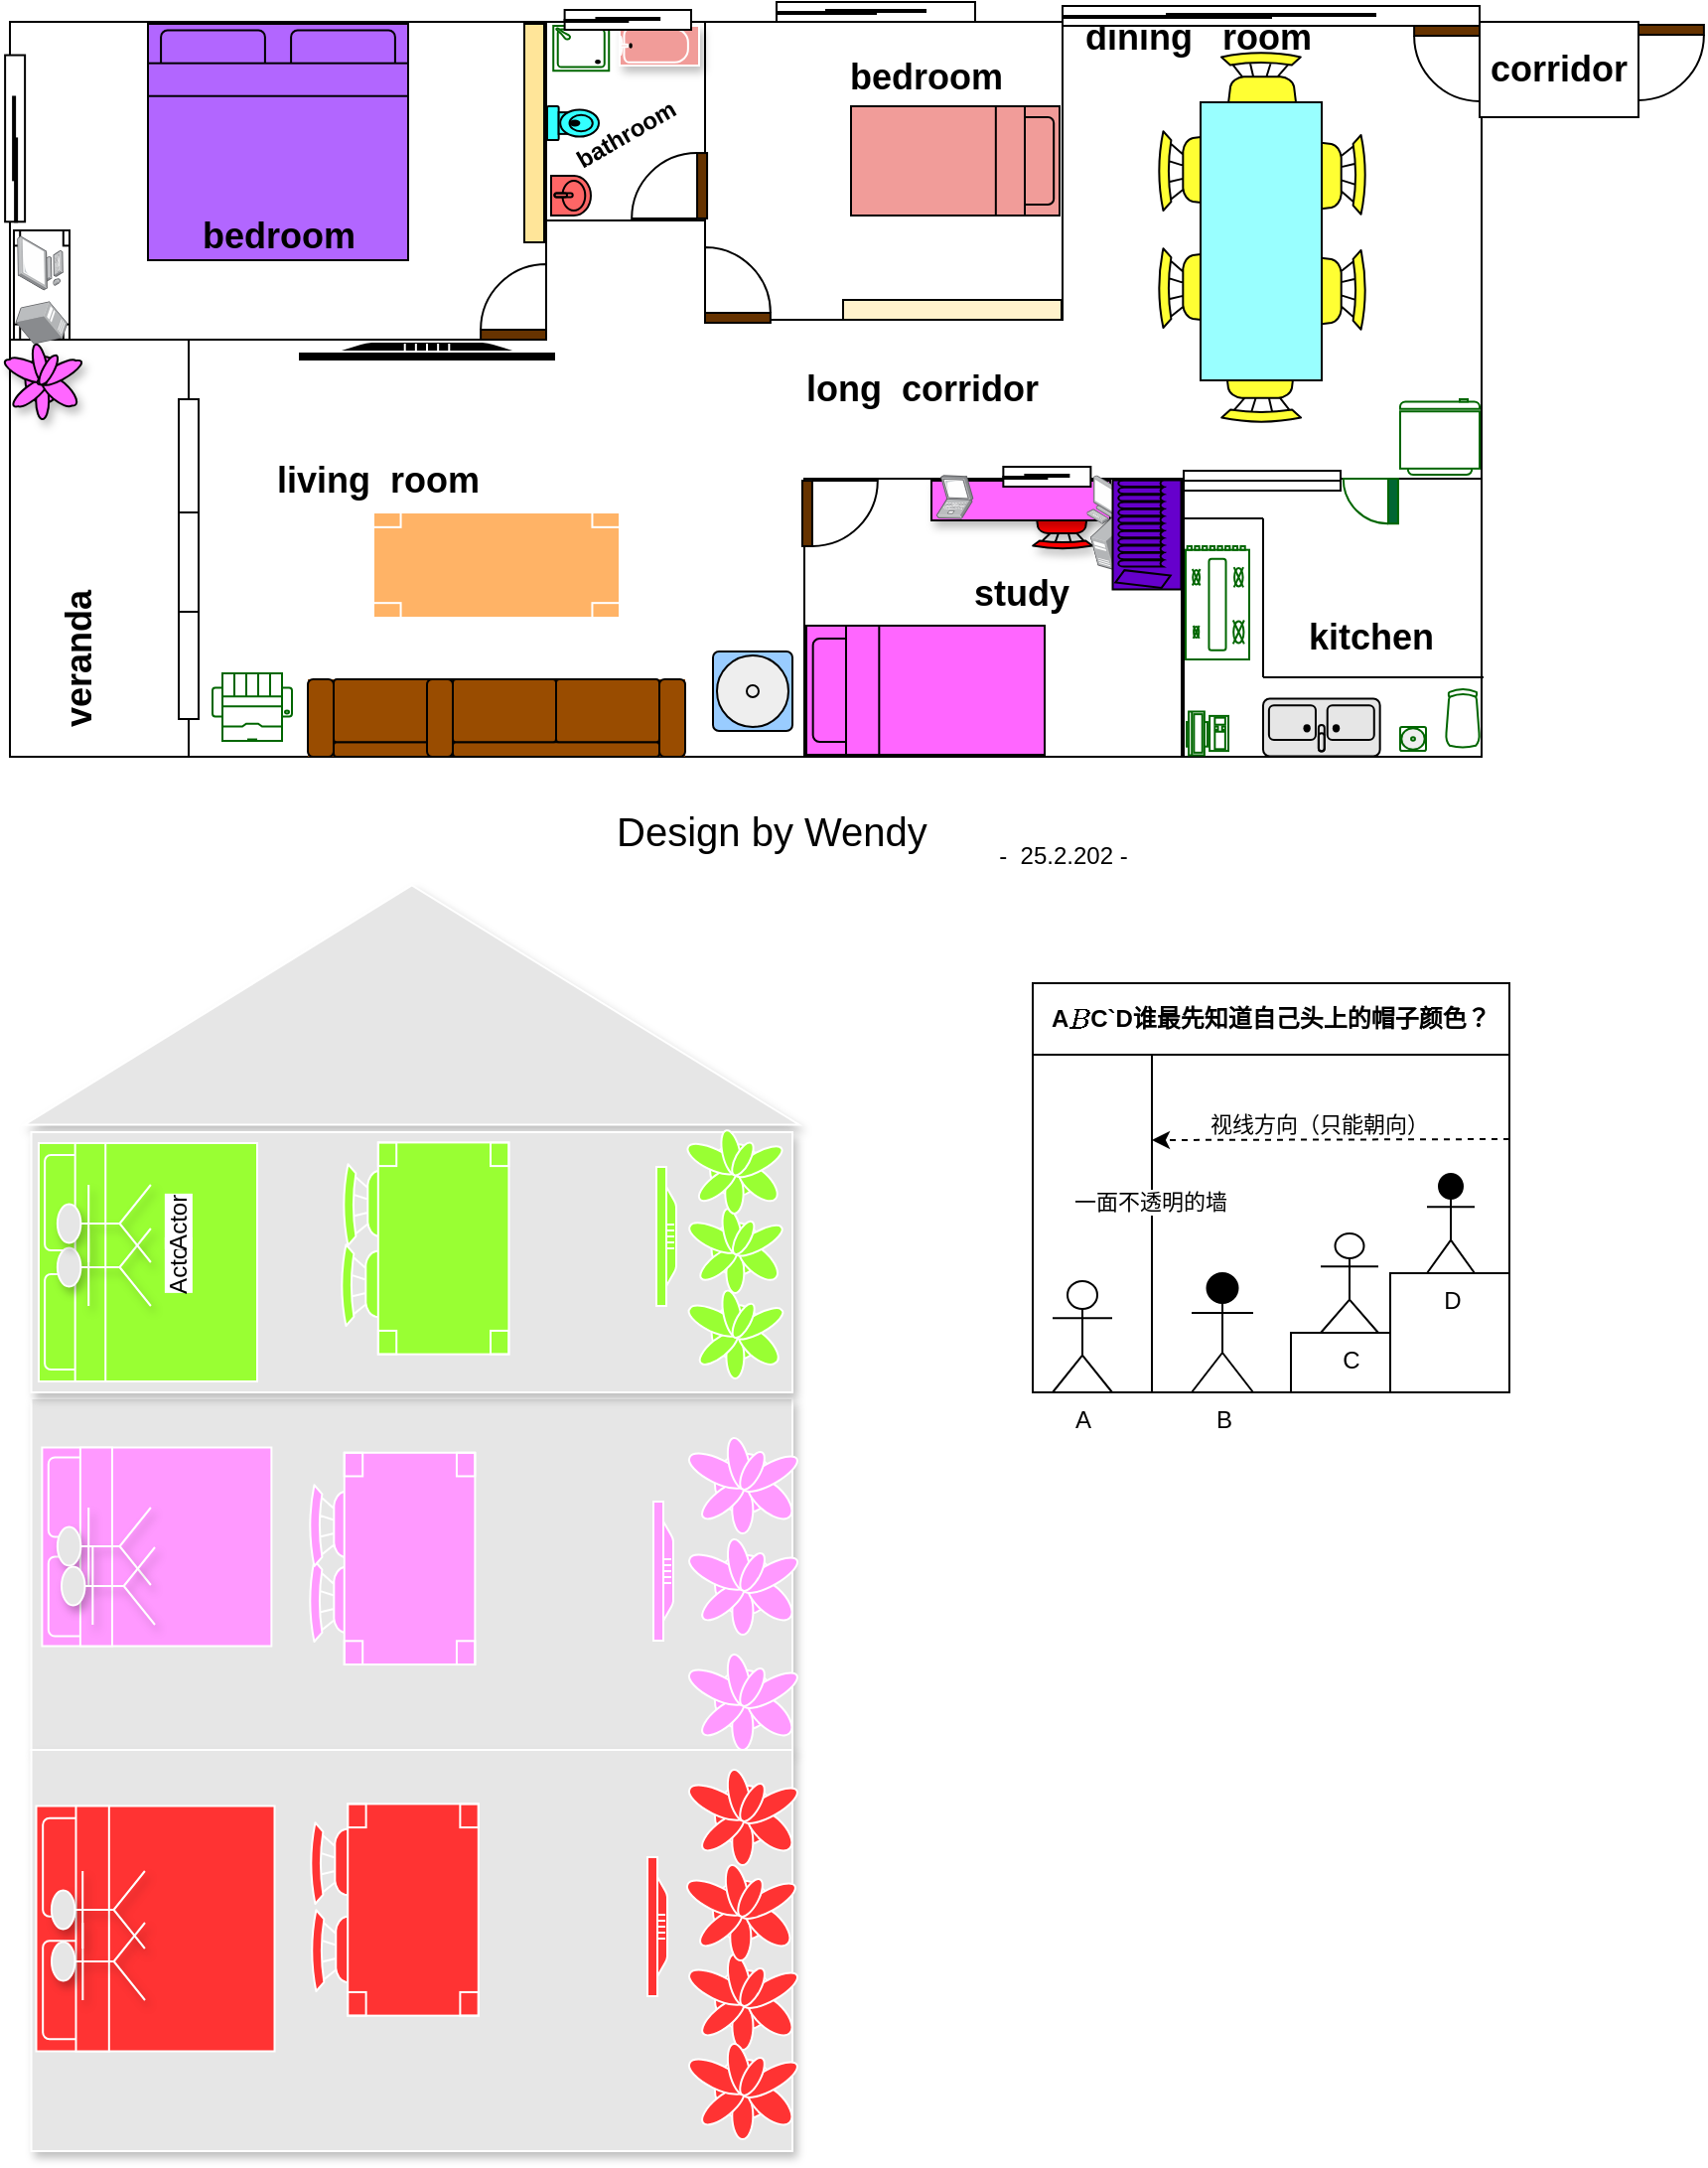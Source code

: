 <mxfile version="13.8.0" type="github">
  <diagram id="pnRXbSAsWbdZZA9hHzEn" name="Page-1">
    <mxGraphModel dx="1422" dy="772" grid="1" gridSize="10" guides="1" tooltips="1" connect="1" arrows="1" fold="1" page="1" pageScale="1" pageWidth="827" pageHeight="1169" math="0" shadow="0">
      <root>
        <mxCell id="0" />
        <mxCell id="1" parent="0" />
        <mxCell id="Aeb1J4XX-xa-QJd8k3CI-2" value="" style="rounded=0;whiteSpace=wrap;html=1;" parent="1" vertex="1">
          <mxGeometry x="41" y="60" width="740" height="370" as="geometry" />
        </mxCell>
        <mxCell id="Aeb1J4XX-xa-QJd8k3CI-3" value="" style="rounded=0;whiteSpace=wrap;html=1;" parent="1" vertex="1">
          <mxGeometry x="40" y="60" width="90" height="370" as="geometry" />
        </mxCell>
        <mxCell id="Aeb1J4XX-xa-QJd8k3CI-4" value="" style="rounded=0;whiteSpace=wrap;html=1;" parent="1" vertex="1">
          <mxGeometry x="125" y="250" width="10" height="161" as="geometry" />
        </mxCell>
        <mxCell id="Aeb1J4XX-xa-QJd8k3CI-7" value="" style="rounded=0;whiteSpace=wrap;html=1;" parent="1" vertex="1">
          <mxGeometry x="125" y="307" width="10" height="50" as="geometry" />
        </mxCell>
        <mxCell id="Aeb1J4XX-xa-QJd8k3CI-9" value="" style="rounded=0;whiteSpace=wrap;html=1;" parent="1" vertex="1">
          <mxGeometry x="40" y="60" width="270" height="160" as="geometry" />
        </mxCell>
        <mxCell id="Aeb1J4XX-xa-QJd8k3CI-10" value="" style="rounded=0;whiteSpace=wrap;html=1;" parent="1" vertex="1">
          <mxGeometry x="390" y="60" width="180" height="150" as="geometry" />
        </mxCell>
        <mxCell id="Aeb1J4XX-xa-QJd8k3CI-11" value="" style="rounded=0;whiteSpace=wrap;html=1;" parent="1" vertex="1">
          <mxGeometry x="310" y="60" width="80" height="100" as="geometry" />
        </mxCell>
        <mxCell id="Aeb1J4XX-xa-QJd8k3CI-18" value="&lt;font style=&quot;font-size: 18px&quot;&gt;&lt;b&gt;corridor&lt;/b&gt;&lt;/font&gt;" style="rounded=0;whiteSpace=wrap;html=1;" parent="1" vertex="1">
          <mxGeometry x="780" y="60" width="80" height="48" as="geometry" />
        </mxCell>
        <mxCell id="Aeb1J4XX-xa-QJd8k3CI-20" value="" style="rounded=0;whiteSpace=wrap;html=1;" parent="1" vertex="1">
          <mxGeometry x="631" y="290" width="150" height="140" as="geometry" />
        </mxCell>
        <mxCell id="Aeb1J4XX-xa-QJd8k3CI-21" value="" style="rounded=0;whiteSpace=wrap;html=1;" parent="1" vertex="1">
          <mxGeometry x="440" y="290" width="190" height="140" as="geometry" />
        </mxCell>
        <mxCell id="Aeb1J4XX-xa-QJd8k3CI-23" value="" style="verticalLabelPosition=bottom;html=1;verticalAlign=top;align=center;shape=mxgraph.floorplan.chair;shadow=0;fillColor=#FFFF33;" parent="1" vertex="1">
          <mxGeometry x="650" y="75" width="40" height="52" as="geometry" />
        </mxCell>
        <mxCell id="Aeb1J4XX-xa-QJd8k3CI-24" value="" style="verticalLabelPosition=bottom;html=1;verticalAlign=top;align=center;shape=mxgraph.floorplan.chair;shadow=0;direction=west;rotation=90;fillColor=#FFFF33;" parent="1" vertex="1">
          <mxGeometry x="624" y="168" width="40" height="52" as="geometry" />
        </mxCell>
        <mxCell id="Aeb1J4XX-xa-QJd8k3CI-25" value="" style="verticalLabelPosition=bottom;html=1;verticalAlign=top;align=center;shape=mxgraph.floorplan.chair;shadow=0;direction=north;fillColor=#FFFF33;" parent="1" vertex="1">
          <mxGeometry x="618" y="115" width="52" height="40" as="geometry" />
        </mxCell>
        <mxCell id="Aeb1J4XX-xa-QJd8k3CI-26" value="" style="verticalLabelPosition=bottom;html=1;verticalAlign=top;align=center;shape=mxgraph.floorplan.chair;shadow=0;direction=south;fillColor=#FFFF33;" parent="1" vertex="1">
          <mxGeometry x="671" y="175" width="52" height="40" as="geometry" />
        </mxCell>
        <mxCell id="Aeb1J4XX-xa-QJd8k3CI-27" value="" style="verticalLabelPosition=bottom;html=1;verticalAlign=top;align=center;shape=mxgraph.floorplan.chair;shadow=0;rotation=90;fillColor=#FFFF33;" parent="1" vertex="1">
          <mxGeometry x="677" y="111" width="40" height="52" as="geometry" />
        </mxCell>
        <mxCell id="Aeb1J4XX-xa-QJd8k3CI-28" value="" style="verticalLabelPosition=bottom;html=1;verticalAlign=top;align=center;shape=mxgraph.floorplan.chair;shadow=0;direction=west;fillColor=#FFFF33;" parent="1" vertex="1">
          <mxGeometry x="650" y="210" width="40" height="52" as="geometry" />
        </mxCell>
        <mxCell id="Aeb1J4XX-xa-QJd8k3CI-29" value="" style="shape=rect;shadow=0;rotation=90;fillColor=#99FFFF;" parent="1" vertex="1">
          <mxGeometry x="600" y="140" width="140" height="61" as="geometry" />
        </mxCell>
        <mxCell id="Aeb1J4XX-xa-QJd8k3CI-32" value="" style="verticalLabelPosition=bottom;html=1;verticalAlign=top;align=center;shape=mxgraph.floorplan.doorLeft;aspect=fixed;rotation=-180;fillColor=#663300;" parent="1" vertex="1">
          <mxGeometry x="277.06" y="185" width="32.94" height="35" as="geometry" />
        </mxCell>
        <mxCell id="Aeb1J4XX-xa-QJd8k3CI-33" value="" style="verticalLabelPosition=bottom;html=1;verticalAlign=top;align=center;shape=mxgraph.floorplan.doorLeft;aspect=fixed;rotation=-180;flipH=1;fillColor=#663300;" parent="1" vertex="1">
          <mxGeometry x="390" y="176.5" width="32.94" height="35" as="geometry" />
        </mxCell>
        <mxCell id="Aeb1J4XX-xa-QJd8k3CI-34" value="" style="verticalLabelPosition=bottom;html=1;verticalAlign=top;align=center;shape=mxgraph.floorplan.doorLeft;aspect=fixed;rotation=-90;flipH=0;flipV=1;fillColor=#663300;" parent="1" vertex="1">
          <mxGeometry x="357.06" y="125" width="32.94" height="35" as="geometry" />
        </mxCell>
        <mxCell id="Aeb1J4XX-xa-QJd8k3CI-36" value="" style="verticalLabelPosition=bottom;html=1;verticalAlign=top;align=center;shape=mxgraph.floorplan.sink_1;rotation=-90;fillColor=#FF6666;" parent="1" vertex="1">
          <mxGeometry x="312.5" y="137.5" width="20" height="20" as="geometry" />
        </mxCell>
        <mxCell id="Aeb1J4XX-xa-QJd8k3CI-37" value="" style="verticalLabelPosition=bottom;html=1;verticalAlign=top;align=center;shape=mxgraph.floorplan.toilet;rotation=-90;fillColor=#33FFFF;" parent="1" vertex="1">
          <mxGeometry x="315" y="98" width="17" height="26" as="geometry" />
        </mxCell>
        <mxCell id="Aeb1J4XX-xa-QJd8k3CI-38" value="" style="verticalLabelPosition=bottom;html=1;verticalAlign=top;align=center;shape=mxgraph.floorplan.doorLeft;aspect=fixed;rotation=90;flipH=0;flipV=1;fillColor=#663300;" parent="1" vertex="1">
          <mxGeometry x="440" y="290" width="32.94" height="35" as="geometry" />
        </mxCell>
        <mxCell id="Aeb1J4XX-xa-QJd8k3CI-39" value="" style="verticalLabelPosition=bottom;html=1;verticalAlign=top;align=center;shape=mxgraph.floorplan.bed_single;rotation=-90;fillColor=#FF66FF;" parent="1" vertex="1">
          <mxGeometry x="468.5" y="336.5" width="65" height="120" as="geometry" />
        </mxCell>
        <mxCell id="Aeb1J4XX-xa-QJd8k3CI-40" value="" style="verticalLabelPosition=bottom;html=1;verticalAlign=top;align=center;shape=mxgraph.floorplan.doorLeft;aspect=fixed;rotation=0;flipH=1;fillColor=#663300;" parent="1" vertex="1">
          <mxGeometry x="747.06" y="62" width="32.94" height="35" as="geometry" />
        </mxCell>
        <mxCell id="Aeb1J4XX-xa-QJd8k3CI-41" value="" style="verticalLabelPosition=bottom;html=1;verticalAlign=top;align=center;shape=mxgraph.floorplan.doorLeft;aspect=fixed;rotation=0;flipH=0;flipV=0;fillColor=#663300;" parent="1" vertex="1">
          <mxGeometry x="860" y="61.5" width="32.94" height="35" as="geometry" />
        </mxCell>
        <mxCell id="Aeb1J4XX-xa-QJd8k3CI-54" value="" style="group;fillColor=#994C00;" parent="1" vertex="1" connectable="0">
          <mxGeometry x="190" y="391" width="190" height="39" as="geometry" />
        </mxCell>
        <mxCell id="Aeb1J4XX-xa-QJd8k3CI-45" value="" style="verticalLabelPosition=bottom;html=1;verticalAlign=top;align=center;shape=mxgraph.floorplan.couch;rotation=-180;fillColor=#994C00;" parent="Aeb1J4XX-xa-QJd8k3CI-54" vertex="1">
          <mxGeometry width="130" height="39" as="geometry" />
        </mxCell>
        <mxCell id="Aeb1J4XX-xa-QJd8k3CI-46" value="" style="verticalLabelPosition=bottom;html=1;verticalAlign=top;align=center;shape=mxgraph.floorplan.couch;rotation=-180;fillColor=#994C00;" parent="Aeb1J4XX-xa-QJd8k3CI-54" vertex="1">
          <mxGeometry x="60" width="130" height="39" as="geometry" />
        </mxCell>
        <mxCell id="Aeb1J4XX-xa-QJd8k3CI-57" value="" style="verticalLabelPosition=bottom;html=1;verticalAlign=top;align=center;shape=mxgraph.floorplan.bed_double;fillColor=#B266FF;" parent="1" vertex="1">
          <mxGeometry x="109.5" y="61" width="131" height="119" as="geometry" />
        </mxCell>
        <mxCell id="Aeb1J4XX-xa-QJd8k3CI-58" value="" style="verticalLabelPosition=bottom;html=1;verticalAlign=top;align=center;shape=mxgraph.floorplan.wall;fillColor=#FFE599;direction=south;" parent="1" vertex="1">
          <mxGeometry x="275" y="61" width="58" height="110" as="geometry" />
        </mxCell>
        <mxCell id="Aeb1J4XX-xa-QJd8k3CI-60" value="" style="verticalLabelPosition=bottom;html=1;verticalAlign=top;align=center;shape=mxgraph.floorplan.water_cooler;fillColor=#99CCFF;" parent="1" vertex="1">
          <mxGeometry x="394" y="377" width="40" height="40" as="geometry" />
        </mxCell>
        <mxCell id="Aeb1J4XX-xa-QJd8k3CI-61" value="" style="verticalLabelPosition=bottom;html=1;verticalAlign=top;align=center;shape=mxgraph.floorplan.sink_double;rotation=-180;fillColor=#E6E6E6;" parent="1" vertex="1">
          <mxGeometry x="671" y="400.75" width="58.83" height="29" as="geometry" />
        </mxCell>
        <mxCell id="Aeb1J4XX-xa-QJd8k3CI-65" value="" style="verticalLabelPosition=bottom;html=1;verticalAlign=top;align=center;shape=mxgraph.floorplan.chair;shadow=1;direction=west;rotation=0;fillColor=#FF0000;" parent="1" vertex="1">
          <mxGeometry x="555" y="292.5" width="30" height="33" as="geometry" />
        </mxCell>
        <mxCell id="Aeb1J4XX-xa-QJd8k3CI-62" value="" style="rounded=0;whiteSpace=wrap;html=1;shadow=1;fillColor=#FF66FF;" parent="1" vertex="1">
          <mxGeometry x="504" y="291" width="90" height="20" as="geometry" />
        </mxCell>
        <mxCell id="Aeb1J4XX-xa-QJd8k3CI-66" value="" style="verticalLabelPosition=bottom;html=1;verticalAlign=top;align=center;shape=mxgraph.floorplan.bed_single;rotation=90;fillColor=#F19C99;" parent="1" vertex="1">
          <mxGeometry x="488.5" y="77.5" width="55" height="105" as="geometry" />
        </mxCell>
        <mxCell id="Aeb1J4XX-xa-QJd8k3CI-68" value="&lt;font style=&quot;font-size: 18px&quot;&gt;bedroom&lt;/font&gt;" style="text;html=1;align=center;verticalAlign=middle;resizable=0;points=[];autosize=1;fontStyle=1" parent="1" vertex="1">
          <mxGeometry x="125" y="157.5" width="100" height="20" as="geometry" />
        </mxCell>
        <mxCell id="Aeb1J4XX-xa-QJd8k3CI-69" value="&lt;font style=&quot;font-size: 12px&quot;&gt;bathroom&lt;/font&gt;" style="text;html=1;align=center;verticalAlign=middle;resizable=0;points=[];autosize=1;fontStyle=1;rotation=-30;" parent="1" vertex="1">
          <mxGeometry x="315" y="107" width="70" height="20" as="geometry" />
        </mxCell>
        <mxCell id="Aeb1J4XX-xa-QJd8k3CI-70" value="&lt;font style=&quot;font-size: 18px&quot;&gt;dining&amp;nbsp; &amp;nbsp;room&lt;/font&gt;" style="text;html=1;align=center;verticalAlign=middle;resizable=0;points=[];autosize=1;fontStyle=1" parent="1" vertex="1">
          <mxGeometry x="572.5" y="57.5" width="130" height="20" as="geometry" />
        </mxCell>
        <mxCell id="Aeb1J4XX-xa-QJd8k3CI-71" value="&lt;font style=&quot;font-size: 18px&quot;&gt;living&amp;nbsp; room&lt;/font&gt;" style="text;html=1;align=center;verticalAlign=middle;resizable=0;points=[];autosize=1;fontStyle=1" parent="1" vertex="1">
          <mxGeometry x="165.44" y="281" width="120" height="20" as="geometry" />
        </mxCell>
        <mxCell id="Aeb1J4XX-xa-QJd8k3CI-72" value="&lt;font style=&quot;font-size: 18px&quot;&gt;study&lt;/font&gt;" style="text;html=1;align=center;verticalAlign=middle;resizable=0;points=[];autosize=1;fontStyle=1" parent="1" vertex="1">
          <mxGeometry x="519" y="337.5" width="60" height="20" as="geometry" />
        </mxCell>
        <mxCell id="Aeb1J4XX-xa-QJd8k3CI-73" value="&lt;font style=&quot;font-size: 18px&quot;&gt;kitchen&lt;/font&gt;" style="text;html=1;align=center;verticalAlign=middle;resizable=0;points=[];autosize=1;fontStyle=1" parent="1" vertex="1">
          <mxGeometry x="685.0" y="360" width="80" height="20" as="geometry" />
        </mxCell>
        <mxCell id="Aeb1J4XX-xa-QJd8k3CI-74" value="&lt;font style=&quot;font-size: 18px&quot;&gt;bedroom&lt;/font&gt;" style="text;html=1;align=center;verticalAlign=middle;resizable=0;points=[];autosize=1;fontStyle=1" parent="1" vertex="1">
          <mxGeometry x="451" y="78" width="100" height="20" as="geometry" />
        </mxCell>
        <mxCell id="Aeb1J4XX-xa-QJd8k3CI-77" value="&lt;font style=&quot;font-size: 18px&quot;&gt;veranda&lt;/font&gt;" style="text;html=1;align=center;verticalAlign=middle;resizable=0;points=[];autosize=1;fontStyle=1;flipV=1;flipH=1;rotation=-90;" parent="1" vertex="1">
          <mxGeometry x="30" y="371" width="90" height="20" as="geometry" />
        </mxCell>
        <mxCell id="Aeb1J4XX-xa-QJd8k3CI-79" value="&lt;b&gt;&lt;font style=&quot;font-size: 18px&quot;&gt;long&amp;nbsp; corridor&lt;/font&gt;&lt;/b&gt;" style="text;html=1;align=center;verticalAlign=middle;resizable=0;points=[];autosize=1;" parent="1" vertex="1">
          <mxGeometry x="434" y="235" width="130" height="20" as="geometry" />
        </mxCell>
        <mxCell id="Aeb1J4XX-xa-QJd8k3CI-81" value="" style="verticalLabelPosition=bottom;html=1;verticalAlign=top;align=center;shape=mxgraph.floorplan.plant;shadow=1;fillColor=#FF66FF;" parent="1" vertex="1">
          <mxGeometry x="41" y="220" width="29" height="40" as="geometry" />
        </mxCell>
        <mxCell id="Aeb1J4XX-xa-QJd8k3CI-86" value="" style="verticalLabelPosition=bottom;html=1;verticalAlign=top;align=center;shape=mxgraph.floorplan.bathtub;shadow=1;strokeColor=#FFFFFF;fillColor=#F19C99;" parent="1" vertex="1">
          <mxGeometry x="347" y="62" width="40" height="20" as="geometry" />
        </mxCell>
        <mxCell id="Aeb1J4XX-xa-QJd8k3CI-87" value="" style="verticalLabelPosition=bottom;html=1;verticalAlign=top;align=center;shape=mxgraph.floorplan.wall;fillColor=#FFF2CC;direction=south;rotation=90;" parent="1" vertex="1">
          <mxGeometry x="485.5" y="150" width="58" height="110" as="geometry" />
        </mxCell>
        <mxCell id="Aeb1J4XX-xa-QJd8k3CI-88" value="" style="triangle;whiteSpace=wrap;html=1;shadow=1;strokeColor=#FFFFFF;fillColor=#E6E6E6;rotation=-90;" parent="1" vertex="1">
          <mxGeometry x="182.13" y="360" width="120.5" height="390" as="geometry" />
        </mxCell>
        <mxCell id="Aeb1J4XX-xa-QJd8k3CI-89" value="" style="rounded=0;whiteSpace=wrap;html=1;shadow=1;strokeColor=#FFFFFF;fillColor=#E6E6E6;" parent="1" vertex="1">
          <mxGeometry x="50.75" y="753" width="383.25" height="177" as="geometry" />
        </mxCell>
        <mxCell id="Aeb1J4XX-xa-QJd8k3CI-90" value="" style="rounded=0;whiteSpace=wrap;html=1;shadow=1;strokeColor=#FFFFFF;fillColor=#E6E6E6;" parent="1" vertex="1">
          <mxGeometry x="50.75" y="930" width="383.25" height="202" as="geometry" />
        </mxCell>
        <mxCell id="Aeb1J4XX-xa-QJd8k3CI-91" value="" style="rounded=0;whiteSpace=wrap;html=1;shadow=1;strokeColor=#FFFFFF;fillColor=#E6E6E6;" parent="1" vertex="1">
          <mxGeometry x="50.75" y="619" width="383.25" height="131" as="geometry" />
        </mxCell>
        <mxCell id="Aeb1J4XX-xa-QJd8k3CI-99" value="" style="verticalLabelPosition=bottom;html=1;verticalAlign=top;align=center;shape=mxgraph.floorplan.bed_double;shadow=0;strokeColor=#FFFFFF;fillColor=#99FF33;rotation=-90;" parent="1" vertex="1">
          <mxGeometry x="49.5" y="629.5" width="120" height="110" as="geometry" />
        </mxCell>
        <mxCell id="Aeb1J4XX-xa-QJd8k3CI-93" value="Actor" style="shape=umlActor;verticalLabelPosition=bottom;labelBackgroundColor=#ffffff;verticalAlign=top;html=1;outlineConnect=0;shadow=1;strokeColor=#FFFFFF;fillColor=#E6E6E6;rotation=-90;" parent="1" vertex="1">
          <mxGeometry x="67.94" y="663.5" width="39" height="47" as="geometry" />
        </mxCell>
        <mxCell id="Aeb1J4XX-xa-QJd8k3CI-101" value="Actor" style="shape=umlActor;verticalLabelPosition=bottom;labelBackgroundColor=#ffffff;verticalAlign=top;html=1;outlineConnect=0;shadow=1;strokeColor=#FFFFFF;fillColor=#E6E6E6;rotation=-90;" parent="1" vertex="1">
          <mxGeometry x="67.94" y="641.5" width="39" height="47" as="geometry" />
        </mxCell>
        <mxCell id="Aeb1J4XX-xa-QJd8k3CI-102" value="" style="verticalLabelPosition=bottom;html=1;verticalAlign=top;align=center;shape=mxgraph.floorplan.flat_tv;shadow=0;strokeColor=#FFFFFF;fillColor=#99FF33;rotation=90;" parent="1" vertex="1">
          <mxGeometry x="335.5" y="666.5" width="70" height="10" as="geometry" />
        </mxCell>
        <mxCell id="Aeb1J4XX-xa-QJd8k3CI-103" value="" style="verticalLabelPosition=bottom;html=1;verticalAlign=top;align=center;shape=mxgraph.floorplan.plant;shadow=0;strokeColor=#FFFFFF;fillColor=#FF99FF;" parent="1" vertex="1">
          <mxGeometry x="384" y="770" width="47" height="51" as="geometry" />
        </mxCell>
        <mxCell id="Aeb1J4XX-xa-QJd8k3CI-104" value="" style="verticalLabelPosition=bottom;html=1;verticalAlign=top;align=center;shape=mxgraph.floorplan.plant;shadow=0;strokeColor=#FFFFFF;fillColor=#FF99FF;" parent="1" vertex="1">
          <mxGeometry x="384.06" y="821" width="47" height="51" as="geometry" />
        </mxCell>
        <mxCell id="Aeb1J4XX-xa-QJd8k3CI-105" value="" style="verticalLabelPosition=bottom;html=1;verticalAlign=top;align=center;shape=mxgraph.floorplan.plant;shadow=0;strokeColor=#FFFFFF;fillColor=#FF99FF;" parent="1" vertex="1">
          <mxGeometry x="384" y="879" width="47" height="51" as="geometry" />
        </mxCell>
        <mxCell id="Aeb1J4XX-xa-QJd8k3CI-108" value="" style="verticalLabelPosition=bottom;html=1;verticalAlign=top;align=center;shape=mxgraph.floorplan.bed_double;shadow=0;strokeColor=#FFFFFF;fillColor=#FF99FF;rotation=-90;" parent="1" vertex="1">
          <mxGeometry x="63.94" y="770" width="100" height="115.5" as="geometry" />
        </mxCell>
        <mxCell id="Aeb1J4XX-xa-QJd8k3CI-109" value="" style="verticalLabelPosition=bottom;html=1;verticalAlign=top;align=center;shape=mxgraph.floorplan.flat_tv;shadow=0;strokeColor=#FFFFFF;fillColor=#FF99FF;rotation=90;" parent="1" vertex="1">
          <mxGeometry x="334" y="835" width="70" height="10" as="geometry" />
        </mxCell>
        <mxCell id="Aeb1J4XX-xa-QJd8k3CI-106" value="&lt;span style=&quot;color: rgba(0 , 0 , 0 , 0) ; font-family: monospace ; font-size: 0px ; background-color: rgb(248 , 249 , 250)&quot;&gt;%3CmxGraphModel%3E%3Croot%3E%3CmxCell%20id%3D%220%22%2F%3E%3CmxCell%20id%3D%221%22%20parent%3D%220%22%2F%3E%3CmxCell%20id%3D%222%22%20value%3D%22Actor%22%20style%3D%22shape%3DumlActor%3BverticalLabelPosition%3Dbottom%3BlabelBackgroundColor%3D%23ffffff%3BverticalAlign%3Dtop%3Bhtml%3D1%3BoutlineConnect%3D0%3Bshadow%3D1%3BstrokeColor%3D%23FFFFFF%3BfillColor%3D%23E6E6E6%3Brotation%3D-90%3B%22%20vertex%3D%221%22%20parent%3D%221%22%3E%3CmxGeometry%20x%3D%22393.94%22%20y%3D%22619.5%22%20width%3D%2239%22%20height%3D%2247%22%20as%3D%22geometry%22%2F%3E%3C%2FmxCell%3E%3C%2Froot%3E%3C%2FmxGraphModel%3E&lt;/span&gt;&lt;span style=&quot;color: rgba(0 , 0 , 0 , 0) ; font-family: monospace ; font-size: 0px ; background-color: rgb(248 , 249 , 250)&quot;&gt;%3CmxGraphModel%3E%3Croot%3E%3CmxCell%20id%3D%220%22%2F%3E%3CmxCell%20id%3D%221%22%20parent%3D%220%22%2F%3E%3CmxCell%20id%3D%222%22%20value%3D%22Actor%22%20style%3D%22shape%3DumlActor%3BverticalLabelPosition%3Dbottom%3BlabelBackgroundColor%3D%23ffffff%3BverticalAlign%3Dtop%3Bhtml%3D1%3BoutlineConnect%3D0%3Bshadow%3D1%3BstrokeColor%3D%23FFFFFF%3BfillColor%3D%23E6E6E6%3Brotation%3D-90%3B%22%20vertex%3D%221%22%20parent%3D%221%22%3E%3CmxGeometry%20x%3D%22393.94%22%20y%3D%22619.5%22%20width%3D%2239%22%20height%3D%2247%22%20as%3D%22geometry%22%2F%3E%3C%2FmxCell%3E%3C%2Froot%3E%3C%2FmxGraphModel%3E&lt;/span&gt;&lt;span style=&quot;color: rgba(0 , 0 , 0 , 0) ; font-family: monospace ; font-size: 0px ; background-color: rgb(248 , 249 , 250)&quot;&gt;%3CmxGraphModel%3E%3Croot%3E%3CmxCell%20id%3D%220%22%2F%3E%3CmxCell%20id%3D%221%22%20parent%3D%220%22%2F%3E%3CmxCell%20id%3D%222%22%20value%3D%22Actor%22%20style%3D%22shape%3DumlActor%3BverticalLabelPosition%3Dbottom%3BlabelBackgroundColor%3D%23ffffff%3BverticalAlign%3Dtop%3Bhtml%3D1%3BoutlineConnect%3D0%3Bshadow%3D1%3BstrokeColor%3D%23FFFFFF%3BfillColor%3D%23E6E6E6%3Brotation%3D-90%3B%22%20vertex%3D%221%22%20parent%3D%221%22%3E%3CmxGeometry%20x%3D%22393.94%22%20y%3D%22619.5%22%20width%3D%2239%22%20height%3D%2247%22%20as%3D%22geometry%22%2F%3E%3C%2FmxCell%3E%3C%2Froot%3E%3C%2FmxGraphModel%3E&lt;/span&gt;" style="shape=umlActor;verticalLabelPosition=bottom;labelBackgroundColor=#ffffff;verticalAlign=top;html=1;outlineConnect=0;shadow=1;strokeColor=#FFFFFF;fillColor=#E6E6E6;rotation=-90;" parent="1" vertex="1">
          <mxGeometry x="67.94" y="804" width="39" height="47" as="geometry" />
        </mxCell>
        <mxCell id="Aeb1J4XX-xa-QJd8k3CI-107" value="" style="shape=umlActor;verticalLabelPosition=bottom;labelBackgroundColor=#ffffff;verticalAlign=top;html=1;outlineConnect=0;shadow=1;strokeColor=#FFFFFF;fillColor=#E6E6E6;rotation=-90;" parent="1" vertex="1">
          <mxGeometry x="70" y="824" width="39" height="47" as="geometry" />
        </mxCell>
        <mxCell id="Aeb1J4XX-xa-QJd8k3CI-113" value="" style="verticalLabelPosition=bottom;html=1;verticalAlign=top;align=center;shape=mxgraph.floorplan.bed_double;shadow=0;strokeColor=#FFFFFF;fillColor=#FF3333;rotation=-90;" parent="1" vertex="1">
          <mxGeometry x="51.5" y="960" width="123.5" height="120" as="geometry" />
        </mxCell>
        <mxCell id="Aeb1J4XX-xa-QJd8k3CI-114" value="" style="shape=umlActor;verticalLabelPosition=bottom;labelBackgroundColor=#ffffff;verticalAlign=top;html=1;outlineConnect=0;shadow=1;strokeColor=#FFFFFF;fillColor=#E6E6E6;rotation=-90;" parent="1" vertex="1">
          <mxGeometry x="65" y="1013" width="39" height="47" as="geometry" />
        </mxCell>
        <mxCell id="Aeb1J4XX-xa-QJd8k3CI-115" value="" style="shape=umlActor;verticalLabelPosition=bottom;labelBackgroundColor=#ffffff;verticalAlign=top;html=1;outlineConnect=0;shadow=1;strokeColor=#FFFFFF;fillColor=#E6E6E6;rotation=-90;" parent="1" vertex="1">
          <mxGeometry x="64.94" y="987" width="39" height="47" as="geometry" />
        </mxCell>
        <mxCell id="Aeb1J4XX-xa-QJd8k3CI-116" value="" style="verticalLabelPosition=bottom;html=1;verticalAlign=top;align=center;shape=mxgraph.floorplan.flat_tv;shadow=0;strokeColor=#FFFFFF;fillColor=#FF3333;rotation=90;" parent="1" vertex="1">
          <mxGeometry x="331" y="1014" width="70" height="10" as="geometry" />
        </mxCell>
        <mxCell id="Aeb1J4XX-xa-QJd8k3CI-117" value="" style="verticalLabelPosition=bottom;html=1;verticalAlign=top;align=center;shape=mxgraph.floorplan.plant;shadow=0;strokeColor=#FFFFFF;fillColor=#FF3333;" parent="1" vertex="1">
          <mxGeometry x="384.06" y="1030" width="47" height="51" as="geometry" />
        </mxCell>
        <mxCell id="Aeb1J4XX-xa-QJd8k3CI-118" value="" style="verticalLabelPosition=bottom;html=1;verticalAlign=top;align=center;shape=mxgraph.floorplan.plant;shadow=0;strokeColor=#FFFFFF;fillColor=#FF3333;" parent="1" vertex="1">
          <mxGeometry x="383" y="985" width="47" height="51" as="geometry" />
        </mxCell>
        <mxCell id="Aeb1J4XX-xa-QJd8k3CI-119" value="" style="verticalLabelPosition=bottom;html=1;verticalAlign=top;align=center;shape=mxgraph.floorplan.plant;shadow=0;strokeColor=#FFFFFF;fillColor=#FF3333;" parent="1" vertex="1">
          <mxGeometry x="384" y="937" width="47" height="51" as="geometry" />
        </mxCell>
        <mxCell id="Aeb1J4XX-xa-QJd8k3CI-120" value="" style="verticalLabelPosition=bottom;html=1;verticalAlign=top;align=center;shape=mxgraph.floorplan.plant;shadow=0;strokeColor=#FFFFFF;fillColor=#FF3333;" parent="1" vertex="1">
          <mxGeometry x="384" y="1075" width="47" height="51" as="geometry" />
        </mxCell>
        <mxCell id="Aeb1J4XX-xa-QJd8k3CI-121" value="" style="verticalLabelPosition=bottom;html=1;verticalAlign=top;align=center;shape=mxgraph.floorplan.plant;shadow=0;strokeColor=#FFFFFF;fillColor=#99FF33;" parent="1" vertex="1">
          <mxGeometry x="384" y="655" width="40" height="45" as="geometry" />
        </mxCell>
        <mxCell id="Aeb1J4XX-xa-QJd8k3CI-122" value="&lt;span style=&quot;color: rgba(0 , 0 , 0 , 0) ; font-family: monospace ; font-size: 0px&quot;&gt;%3CmxGraphModel%3E%3Croot%3E%3CmxCell%20id%3D%220%22%2F%3E%3CmxCell%20id%3D%221%22%20parent%3D%220%22%2F%3E%3CmxCell%20id%3D%222%22%20value%3D%22%22%20style%3D%22verticalLabelPosition%3Dbottom%3Bhtml%3D1%3BverticalAlign%3Dtop%3Balign%3Dcenter%3Bshape%3Dmxgraph.floorplan.plant%3Bshadow%3D0%3BstrokeColor%3D%23FFFFFF%3BfillColor%3D%23FF3333%3B%22%20vertex%3D%221%22%20parent%3D%221%22%3E%3CmxGeometry%20x%3D%22570.5%22%20y%3D%22649%22%20width%3D%2247%22%20height%3D%2251%22%20as%3D%22geometry%22%2F%3E%3C%2FmxCell%3E%3C%2Froot%3E%3C%2FmxGraphModel%3E&lt;/span&gt;" style="verticalLabelPosition=bottom;html=1;verticalAlign=top;align=center;shape=mxgraph.floorplan.plant;shadow=0;strokeColor=#FFFFFF;fillColor=#99FF33;" parent="1" vertex="1">
          <mxGeometry x="383" y="615.5" width="41" height="44.5" as="geometry" />
        </mxCell>
        <mxCell id="Aeb1J4XX-xa-QJd8k3CI-123" value="&lt;span style=&quot;color: rgba(0 , 0 , 0 , 0) ; font-family: monospace ; font-size: 0px&quot;&gt;V&lt;/span&gt;&lt;span style=&quot;color: rgba(0 , 0 , 0 , 0) ; font-family: monospace ; font-size: 0px&quot;&gt;%3CmxGraphModel%3E%3Croot%3E%3CmxCell%20id%3D%220%22%2F%3E%3CmxCell%20id%3D%221%22%20parent%3D%220%22%2F%3E%3CmxCell%20id%3D%222%22%20value%3D%22%26lt%3Bspan%20style%3D%26quot%3Bcolor%3A%20rgba(0%20%2C%200%20%2C%200%20%2C%200)%20%3B%20font-family%3A%20monospace%20%3B%20font-size%3A%200px%26quot%3B%26gt%3B%253CmxGraphModel%253E%253Croot%253E%253CmxCell%2520id%253D%25220%2522%252F%253E%253CmxCell%2520id%253D%25221%2522%2520parent%253D%25220%2522%252F%253E%253CmxCell%2520id%253D%25222%2522%2520value%253D%2522%2522%2520style%253D%2522verticalLabelPosition%253Dbottom%253Bhtml%253D1%253BverticalAlign%253Dtop%253Balign%253Dcenter%253Bshape%253Dmxgraph.floorplan.plant%253Bshadow%253D0%253BstrokeColor%253D%2523FFFFFF%253BfillColor%253D%2523FF3333%253B%2522%2520vertex%253D%25221%2522%2520parent%253D%25221%2522%253E%253CmxGeometry%2520x%253D%2522570.5%2522%2520y%253D%2522649%2522%2520width%253D%252247%2522%2520height%253D%252251%2522%2520as%253D%2522geometry%2522%252F%253E%253C%252FmxCell%253E%253C%252Froot%253E%253C%252FmxGraphModel%253E%26lt%3B%2Fspan%26gt%3B%22%20style%3D%22verticalLabelPosition%3Dbottom%3Bhtml%3D1%3BverticalAlign%3Dtop%3Balign%3Dcenter%3Bshape%3Dmxgraph.floorplan.plant%3Bshadow%3D0%3BstrokeColor%3D%23FFFFFF%3BfillColor%3D%23FF3333%3B%22%20vertex%3D%221%22%20parent%3D%221%22%3E%3CmxGeometry%20x%3D%22580.5%22%20y%3D%22659%22%20width%3D%2247%22%20height%3D%2251%22%20as%3D%22geometry%22%2F%3E%3C%2FmxCell%3E%3C%2Froot%3E%3C%2FmxGraphModel%3E&lt;/span&gt;" style="verticalLabelPosition=bottom;html=1;verticalAlign=top;align=center;shape=mxgraph.floorplan.plant;shadow=0;strokeColor=#FFFFFF;fillColor=#99FF33;" parent="1" vertex="1">
          <mxGeometry x="384" y="696" width="40" height="47" as="geometry" />
        </mxCell>
        <mxCell id="Aeb1J4XX-xa-QJd8k3CI-124" value="" style="verticalLabelPosition=bottom;html=1;verticalAlign=top;align=center;shape=mxgraph.floorplan.flat_tv;shadow=0;strokeColor=#FFFFFF;fillColor=#000000;" parent="1" vertex="1">
          <mxGeometry x="185" y="221" width="130" height="10" as="geometry" />
        </mxCell>
        <mxCell id="Aeb1J4XX-xa-QJd8k3CI-125" value="" style="verticalLabelPosition=bottom;html=1;verticalAlign=top;align=center;shape=mxgraph.floorplan.chair;shadow=0;strokeColor=#FFFFFF;fillColor=#FF99FF;rotation=-90;" parent="1" vertex="1">
          <mxGeometry x="196" y="829" width="41" height="52" as="geometry" />
        </mxCell>
        <mxCell id="Aeb1J4XX-xa-QJd8k3CI-127" value="" style="verticalLabelPosition=bottom;html=1;verticalAlign=top;align=center;shape=mxgraph.floorplan.chair;shadow=0;strokeColor=#FFFFFF;fillColor=#FF99FF;rotation=-90;" parent="1" vertex="1">
          <mxGeometry x="196" y="791" width="41" height="52" as="geometry" />
        </mxCell>
        <mxCell id="Aeb1J4XX-xa-QJd8k3CI-128" value="" style="verticalLabelPosition=bottom;html=1;verticalAlign=top;align=center;shape=mxgraph.floorplan.table;shadow=0;strokeColor=#FFFFFF;fillColor=#FF99FF;rotation=-90;" parent="1" vertex="1">
          <mxGeometry x="187.97" y="800.79" width="106.62" height="65.81" as="geometry" />
        </mxCell>
        <mxCell id="Aeb1J4XX-xa-QJd8k3CI-131" value="" style="verticalLabelPosition=bottom;html=1;verticalAlign=top;align=center;shape=mxgraph.floorplan.chair;shadow=0;strokeColor=#FFFFFF;fillColor=#FF3333;rotation=-90;" parent="1" vertex="1">
          <mxGeometry x="196.97" y="1005" width="41" height="52" as="geometry" />
        </mxCell>
        <mxCell id="Aeb1J4XX-xa-QJd8k3CI-132" value="" style="verticalLabelPosition=bottom;html=1;verticalAlign=top;align=center;shape=mxgraph.floorplan.chair;shadow=0;strokeColor=#FFFFFF;fillColor=#FF3333;rotation=-90;" parent="1" vertex="1">
          <mxGeometry x="196.5" y="961" width="41" height="52" as="geometry" />
        </mxCell>
        <mxCell id="Aeb1J4XX-xa-QJd8k3CI-133" value="" style="verticalLabelPosition=bottom;html=1;verticalAlign=top;align=center;shape=mxgraph.floorplan.chair;shadow=0;strokeColor=#FFFFFF;fillColor=#99FF33;rotation=-90;" parent="1" vertex="1">
          <mxGeometry x="213" y="629.5" width="41" height="52" as="geometry" />
        </mxCell>
        <mxCell id="Aeb1J4XX-xa-QJd8k3CI-134" value="" style="verticalLabelPosition=bottom;html=1;verticalAlign=top;align=center;shape=mxgraph.floorplan.chair;shadow=0;strokeColor=#FFFFFF;fillColor=#99FF33;rotation=-90;" parent="1" vertex="1">
          <mxGeometry x="212" y="670" width="41" height="52" as="geometry" />
        </mxCell>
        <mxCell id="Aeb1J4XX-xa-QJd8k3CI-130" value="" style="verticalLabelPosition=bottom;html=1;verticalAlign=top;align=center;shape=mxgraph.floorplan.table;shadow=0;strokeColor=#FFFFFF;fillColor=#99FF33;rotation=-90;" parent="1" vertex="1">
          <mxGeometry x="205" y="644.6" width="106.62" height="65.81" as="geometry" />
        </mxCell>
        <mxCell id="Aeb1J4XX-xa-QJd8k3CI-129" value="" style="verticalLabelPosition=bottom;html=1;verticalAlign=top;align=center;shape=mxgraph.floorplan.table;shadow=0;strokeColor=#FFFFFF;fillColor=#FF3333;rotation=-90;" parent="1" vertex="1">
          <mxGeometry x="189.69" y="977.6" width="106.62" height="65.81" as="geometry" />
        </mxCell>
        <mxCell id="Aeb1J4XX-xa-QJd8k3CI-135" value="Design by Wendy&amp;nbsp;" style="text;html=1;align=center;verticalAlign=middle;resizable=0;points=[];autosize=1;fontSize=20;" parent="1" vertex="1">
          <mxGeometry x="371.19" y="456.5" width="110" height="20" as="geometry" />
        </mxCell>
        <mxCell id="Aeb1J4XX-xa-QJd8k3CI-138" value="-&amp;nbsp; 25.2.202 -" style="text;html=1;align=center;verticalAlign=middle;resizable=0;points=[];autosize=1;" parent="1" vertex="1">
          <mxGeometry x="525" y="470" width="90" height="20" as="geometry" />
        </mxCell>
        <mxCell id="Aeb1J4XX-xa-QJd8k3CI-139" value="" style="verticalLabelPosition=bottom;html=1;verticalAlign=top;align=center;shape=mxgraph.floorplan.table;shadow=0;strokeColor=#FFFFFF;fillColor=#FFB366;" parent="1" vertex="1">
          <mxGeometry x="223" y="307" width="124" height="53" as="geometry" />
        </mxCell>
        <mxCell id="zgsh-HRRBRmctU79bV9W-14" value="" style="points=[];aspect=fixed;html=1;align=center;shadow=0;dashed=0;image;image=img/lib/allied_telesis/computer_and_terminals/Personal_Computer.svg;rotation=0;" parent="1" vertex="1">
          <mxGeometry x="582.18" y="288.25" width="18.82" height="25.5" as="geometry" />
        </mxCell>
        <mxCell id="zgsh-HRRBRmctU79bV9W-19" value="" style="points=[];aspect=fixed;html=1;align=center;shadow=0;dashed=0;image;image=img/lib/allied_telesis/computer_and_terminals/Laptop.svg;rotation=-30;" parent="1" vertex="1">
          <mxGeometry x="502.83" y="287.32" width="23.41" height="23.75" as="geometry" />
        </mxCell>
        <mxCell id="Vu0no6PkMsiXkVen8RK5-13" value="" style="rounded=0;whiteSpace=wrap;html=1;fillColor=#FFFFFF;" vertex="1" parent="1">
          <mxGeometry x="555" y="580" width="240" height="170" as="geometry" />
        </mxCell>
        <mxCell id="Vu0no6PkMsiXkVen8RK5-14" value="" style="endArrow=none;html=1;" edge="1" parent="1">
          <mxGeometry width="50" height="50" relative="1" as="geometry">
            <mxPoint x="615" y="750" as="sourcePoint" />
            <mxPoint x="615" y="580" as="targetPoint" />
            <Array as="points" />
          </mxGeometry>
        </mxCell>
        <mxCell id="Vu0no6PkMsiXkVen8RK5-15" value="一面不透明的墙" style="edgeLabel;html=1;align=center;verticalAlign=middle;resizable=0;points=[];" vertex="1" connectable="0" parent="Vu0no6PkMsiXkVen8RK5-14">
          <mxGeometry x="0.129" y="1" relative="1" as="geometry">
            <mxPoint as="offset" />
          </mxGeometry>
        </mxCell>
        <mxCell id="Vu0no6PkMsiXkVen8RK5-16" value="" style="rounded=0;whiteSpace=wrap;html=1;" vertex="1" parent="1">
          <mxGeometry x="685" y="720" width="50" height="30" as="geometry" />
        </mxCell>
        <mxCell id="Vu0no6PkMsiXkVen8RK5-17" value="" style="rounded=0;whiteSpace=wrap;html=1;" vertex="1" parent="1">
          <mxGeometry x="735" y="690" width="60" height="60" as="geometry" />
        </mxCell>
        <mxCell id="Vu0no6PkMsiXkVen8RK5-18" value="A" style="shape=umlActor;verticalLabelPosition=bottom;verticalAlign=top;html=1;outlineConnect=0;fillColor=#FFFFFF;" vertex="1" parent="1">
          <mxGeometry x="565" y="694" width="30" height="56" as="geometry" />
        </mxCell>
        <mxCell id="Vu0no6PkMsiXkVen8RK5-19" value="B" style="shape=umlActor;verticalLabelPosition=bottom;verticalAlign=top;html=1;outlineConnect=0;fillColor=#000000;" vertex="1" parent="1">
          <mxGeometry x="635" y="690" width="31" height="60" as="geometry" />
        </mxCell>
        <mxCell id="Vu0no6PkMsiXkVen8RK5-20" value="D" style="shape=umlActor;verticalLabelPosition=bottom;verticalAlign=top;html=1;outlineConnect=0;fillColor=#000000;" vertex="1" parent="1">
          <mxGeometry x="753.5" y="640" width="24" height="50" as="geometry" />
        </mxCell>
        <mxCell id="Vu0no6PkMsiXkVen8RK5-21" value="&lt;font style=&quot;vertical-align: inherit&quot;&gt;&lt;font style=&quot;vertical-align: inherit&quot;&gt;&lt;b&gt;A`B`C`D谁最先知道自己头上的帽子颜色？&lt;/b&gt;&lt;/font&gt;&lt;/font&gt;" style="rounded=0;whiteSpace=wrap;html=1;fillColor=#FFFFFF;" vertex="1" parent="1">
          <mxGeometry x="555" y="544" width="240" height="36" as="geometry" />
        </mxCell>
        <mxCell id="Vu0no6PkMsiXkVen8RK5-22" value="C" style="shape=umlActor;verticalLabelPosition=bottom;verticalAlign=top;html=1;outlineConnect=0;" vertex="1" parent="1">
          <mxGeometry x="700" y="670" width="29" height="50" as="geometry" />
        </mxCell>
        <mxCell id="Vu0no6PkMsiXkVen8RK5-23" value="" style="endArrow=classic;html=1;exitX=1;exitY=0.25;exitDx=0;exitDy=0;dashed=1;" edge="1" parent="1" source="Vu0no6PkMsiXkVen8RK5-13">
          <mxGeometry width="50" height="50" relative="1" as="geometry">
            <mxPoint x="615" y="644" as="sourcePoint" />
            <mxPoint x="615" y="623" as="targetPoint" />
          </mxGeometry>
        </mxCell>
        <mxCell id="Vu0no6PkMsiXkVen8RK5-24" value="视线方向（只能朝向）" style="edgeLabel;html=1;align=center;verticalAlign=middle;resizable=0;points=[];" vertex="1" connectable="0" parent="Vu0no6PkMsiXkVen8RK5-23">
          <mxGeometry x="0.144" relative="1" as="geometry">
            <mxPoint x="7" y="-8" as="offset" />
          </mxGeometry>
        </mxCell>
        <mxCell id="Vu0no6PkMsiXkVen8RK5-25" value="" style="verticalLabelPosition=bottom;html=1;verticalAlign=top;align=center;shape=mxgraph.floorplan.table;" vertex="1" parent="1">
          <mxGeometry x="42" y="165" width="28" height="55" as="geometry" />
        </mxCell>
        <mxCell id="zgsh-HRRBRmctU79bV9W-13" value="" style="points=[];aspect=fixed;html=1;align=center;shadow=0;dashed=0;image;image=img/lib/allied_telesis/computer_and_terminals/Personal_Computer.svg;flipV=0;direction=east;flipH=1;rotation=-60;" parent="1" vertex="1">
          <mxGeometry x="43" y="166" width="22" height="29.82" as="geometry" />
        </mxCell>
        <mxCell id="zgsh-HRRBRmctU79bV9W-16" value="" style="points=[];aspect=fixed;html=1;align=center;shadow=0;dashed=0;image;image=img/lib/allied_telesis/computer_and_terminals/Server_Desktop.svg;flipH=1;rotation=-40;" parent="1" vertex="1">
          <mxGeometry x="45.94" y="198.82" width="20" height="25.35" as="geometry" />
        </mxCell>
        <mxCell id="zgsh-HRRBRmctU79bV9W-15" value="" style="points=[];aspect=fixed;html=1;align=center;shadow=0;dashed=0;image;image=img/lib/allied_telesis/computer_and_terminals/Server_Desktop.svg;rotation=-15;" parent="1" vertex="1">
          <mxGeometry x="585" y="309.5" width="20.51" height="26" as="geometry" />
        </mxCell>
        <mxCell id="Aeb1J4XX-xa-QJd8k3CI-42" value="" style="verticalLabelPosition=bottom;html=1;verticalAlign=top;align=center;shape=mxgraph.floorplan.bookcase;fontFamily=Helvetica;fontSize=12;fontColor=#000000;strokeColor=#000000;fillColor=#6600CC;rotation=90;" parent="1" vertex="1">
          <mxGeometry x="585" y="301" width="55" height="34.5" as="geometry" />
        </mxCell>
        <mxCell id="Vu0no6PkMsiXkVen8RK5-27" value="" style="verticalLabelPosition=bottom;html=1;verticalAlign=top;align=center;shape=mxgraph.floorplan.windowGlider;dx=0.25;rotation=-90;" vertex="1" parent="1">
          <mxGeometry x="0.62" y="113.22" width="83.88" height="10.98" as="geometry" />
        </mxCell>
        <mxCell id="Vu0no6PkMsiXkVen8RK5-28" value="" style="verticalLabelPosition=bottom;html=1;verticalAlign=top;align=center;shape=mxgraph.floorplan.windowGlider;dx=0.25;" vertex="1" parent="1">
          <mxGeometry x="426" y="50" width="100" height="10" as="geometry" />
        </mxCell>
        <mxCell id="Vu0no6PkMsiXkVen8RK5-29" value="" style="verticalLabelPosition=bottom;html=1;verticalAlign=top;align=center;shape=mxgraph.floorplan.windowGlider;dx=0.25;" vertex="1" parent="1">
          <mxGeometry x="540.18" y="287" width="44" height="4" as="geometry" />
        </mxCell>
        <mxCell id="Vu0no6PkMsiXkVen8RK5-30" value="" style="verticalLabelPosition=bottom;html=1;verticalAlign=top;align=center;shape=mxgraph.floorplan.windowGlider;dx=0.25;" vertex="1" parent="1">
          <mxGeometry x="570" y="52" width="210" height="10" as="geometry" />
        </mxCell>
        <mxCell id="Vu0no6PkMsiXkVen8RK5-31" value="" style="verticalLabelPosition=bottom;html=1;verticalAlign=top;align=center;shape=mxgraph.floorplan.window;" vertex="1" parent="1">
          <mxGeometry x="631" y="286" width="79" height="10" as="geometry" />
        </mxCell>
        <mxCell id="Vu0no6PkMsiXkVen8RK5-34" value="" style="verticalLabelPosition=bottom;html=1;verticalAlign=top;align=center;shape=mxgraph.floorplan.printer;strokeColor=#006600;fillColor=#FFFFFF;" vertex="1" parent="1">
          <mxGeometry x="142" y="388" width="40" height="34" as="geometry" />
        </mxCell>
        <mxCell id="Vu0no6PkMsiXkVen8RK5-35" value="" style="verticalLabelPosition=bottom;html=1;verticalAlign=top;align=center;shape=mxgraph.floorplan.range_2;strokeColor=#006600;fillColor=#FFFFFF;rotation=-180;" vertex="1" parent="1">
          <mxGeometry x="632" y="324" width="32" height="57" as="geometry" />
        </mxCell>
        <mxCell id="Vu0no6PkMsiXkVen8RK5-37" value="" style="verticalLabelPosition=bottom;html=1;verticalAlign=top;align=center;shape=mxgraph.floorplan.refrigerator;strokeColor=#006600;fillColor=#FFFFFF;flipV=1;" vertex="1" parent="1">
          <mxGeometry x="740" y="250" width="40" height="38" as="geometry" />
        </mxCell>
        <mxCell id="Vu0no6PkMsiXkVen8RK5-48" value="" style="group" vertex="1" connectable="0" parent="1">
          <mxGeometry x="631" y="310" width="151" height="122" as="geometry" />
        </mxCell>
        <mxCell id="Vu0no6PkMsiXkVen8RK5-42" value="" style="endArrow=none;html=1;" edge="1" parent="Vu0no6PkMsiXkVen8RK5-48">
          <mxGeometry width="50" height="50" relative="1" as="geometry">
            <mxPoint y="110" as="sourcePoint" />
            <mxPoint as="targetPoint" />
          </mxGeometry>
        </mxCell>
        <mxCell id="Vu0no6PkMsiXkVen8RK5-43" value="" style="endArrow=none;html=1;" edge="1" parent="Vu0no6PkMsiXkVen8RK5-48">
          <mxGeometry width="50" height="50" relative="1" as="geometry">
            <mxPoint x="40" as="sourcePoint" />
            <mxPoint as="targetPoint" />
          </mxGeometry>
        </mxCell>
        <mxCell id="Vu0no6PkMsiXkVen8RK5-44" value="" style="endArrow=none;html=1;" edge="1" parent="Vu0no6PkMsiXkVen8RK5-48">
          <mxGeometry width="50" height="50" relative="1" as="geometry">
            <mxPoint x="40" y="80" as="sourcePoint" />
            <mxPoint x="40" as="targetPoint" />
          </mxGeometry>
        </mxCell>
        <mxCell id="Vu0no6PkMsiXkVen8RK5-47" value="" style="endArrow=none;html=1;" edge="1" parent="Vu0no6PkMsiXkVen8RK5-48">
          <mxGeometry width="50" height="50" relative="1" as="geometry">
            <mxPoint x="151" y="80" as="sourcePoint" />
            <mxPoint x="40" y="80" as="targetPoint" />
          </mxGeometry>
        </mxCell>
        <mxCell id="Vu0no6PkMsiXkVen8RK5-55" value="" style="verticalLabelPosition=bottom;html=1;verticalAlign=top;align=center;shape=mxgraph.floorplan.water_cooler;strokeColor=#006600;fillColor=#FFFFFF;" vertex="1" parent="Vu0no6PkMsiXkVen8RK5-48">
          <mxGeometry x="109" y="105" width="13" height="12" as="geometry" />
        </mxCell>
        <mxCell id="Vu0no6PkMsiXkVen8RK5-49" value="" style="verticalLabelPosition=bottom;html=1;verticalAlign=top;align=center;shape=mxgraph.floorplan.shower;strokeColor=#006600;fillColor=#FFFFFF;rotation=-90;" vertex="1" parent="1">
          <mxGeometry x="316.31" y="59.31" width="22.62" height="28" as="geometry" />
        </mxCell>
        <mxCell id="Vu0no6PkMsiXkVen8RK5-50" value="" style="verticalLabelPosition=bottom;html=1;verticalAlign=top;align=center;shape=mxgraph.floorplan.windowGlider;dx=0.25;" vertex="1" parent="1">
          <mxGeometry x="319.31" y="57" width="63.69" height="4" as="geometry" />
        </mxCell>
        <mxCell id="Vu0no6PkMsiXkVen8RK5-51" value="" style="verticalLabelPosition=bottom;html=1;verticalAlign=top;align=center;shape=mxgraph.floorplan.doorLeft;aspect=fixed;strokeColor=#006600;flipH=0;rotation=90;fillColor=#006633;" vertex="1" parent="1">
          <mxGeometry x="715.68" y="289.32" width="22.59" height="24" as="geometry" />
        </mxCell>
        <mxCell id="Vu0no6PkMsiXkVen8RK5-53" value="" style="verticalLabelPosition=bottom;html=1;verticalAlign=top;align=center;shape=mxgraph.floorplan.workstation;strokeColor=#006600;fillColor=#FFFFFF;rotation=-90;" vertex="1" parent="1">
          <mxGeometry x="632" y="407.75" width="22" height="21" as="geometry" />
        </mxCell>
        <mxCell id="Vu0no6PkMsiXkVen8RK5-54" value="" style="verticalLabelPosition=bottom;html=1;verticalAlign=top;align=center;shape=mxgraph.floorplan.office_chair;strokeColor=#006600;fillColor=#FFFFFF;flipV=0;flipH=1;" vertex="1" parent="1">
          <mxGeometry x="763" y="395.5" width="17" height="30" as="geometry" />
        </mxCell>
      </root>
    </mxGraphModel>
  </diagram>
</mxfile>
